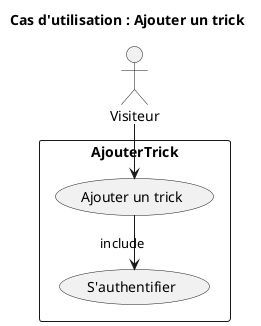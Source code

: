 @startuml
title Cas d'utilisation : Ajouter un trick
left to right direction

actor "Visiteur" as vi
rectangle AjouterTrick {
    usecase "Ajouter un trick" as UC1
    usecase "S'authentifier" as UC2

    UC1 -left-> UC2 : include
}
vi -left-> UC1

@enduml